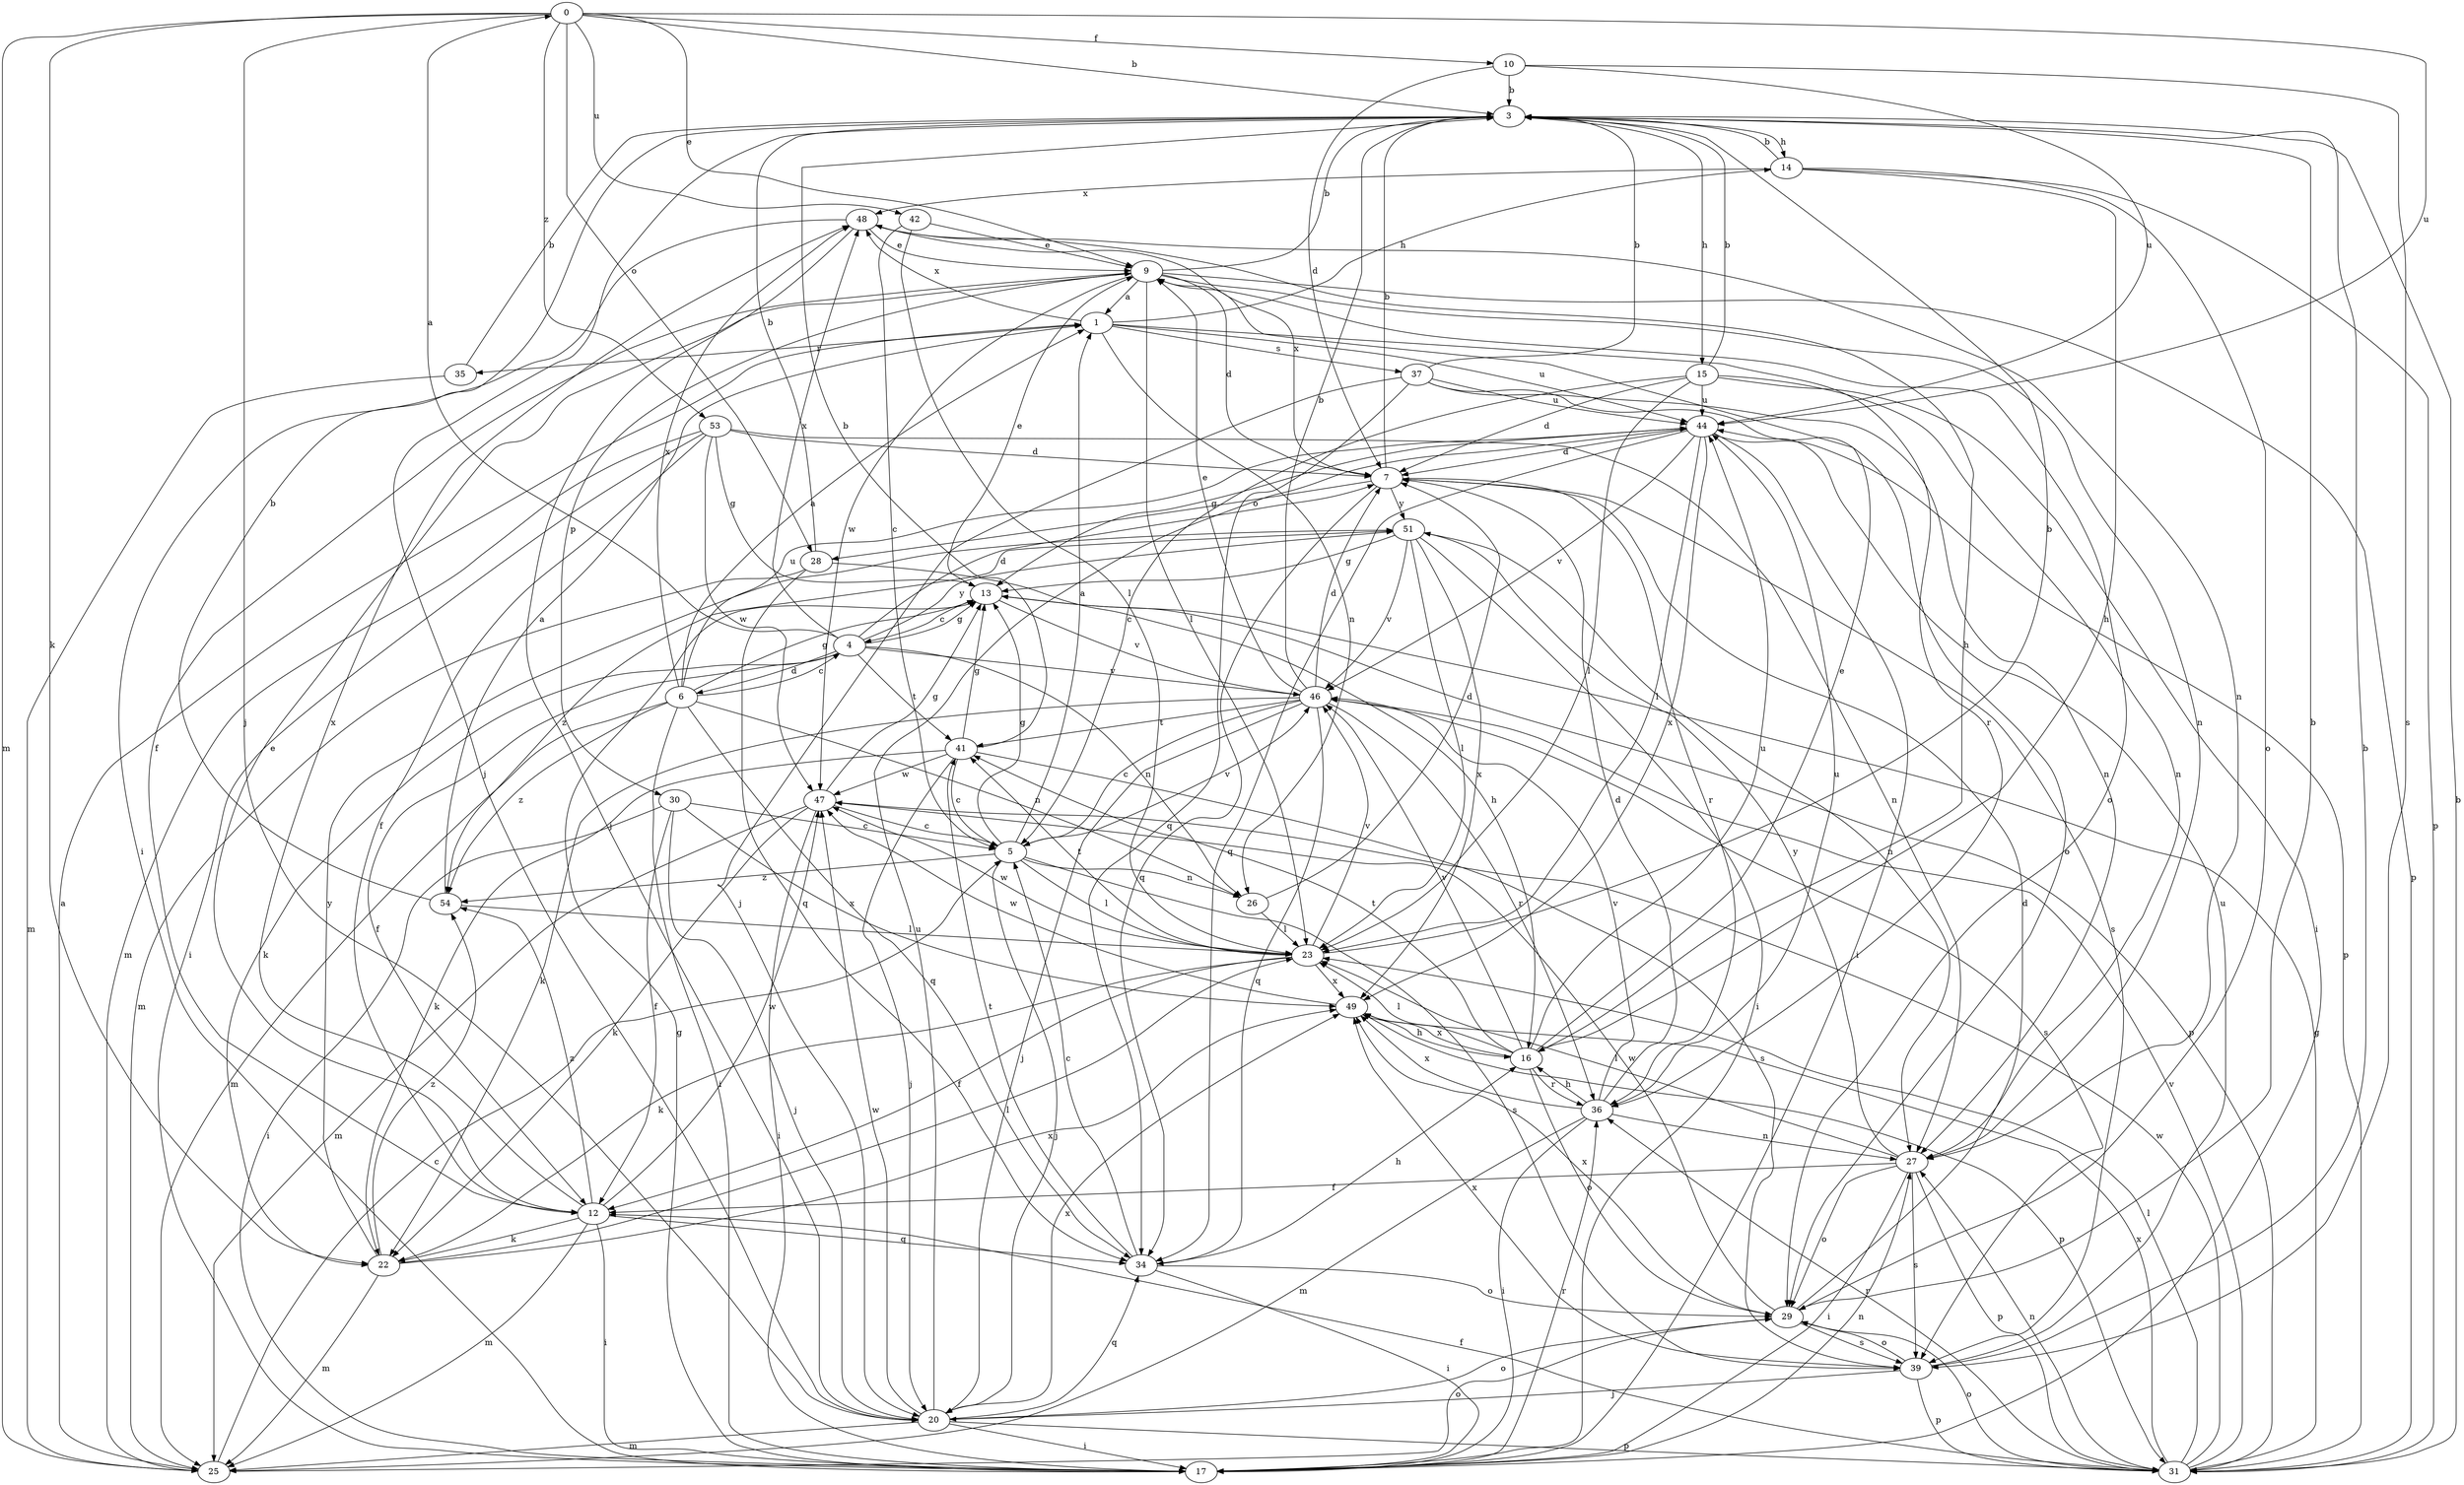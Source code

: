 strict digraph  {
0;
1;
3;
4;
5;
6;
7;
9;
10;
12;
13;
14;
15;
16;
17;
20;
22;
23;
25;
26;
27;
28;
29;
30;
31;
34;
35;
36;
37;
39;
41;
42;
44;
46;
47;
48;
49;
51;
53;
54;
0 -> 3  [label=b];
0 -> 9  [label=e];
0 -> 10  [label=f];
0 -> 20  [label=j];
0 -> 22  [label=k];
0 -> 25  [label=m];
0 -> 28  [label=o];
0 -> 42  [label=u];
0 -> 44  [label=u];
0 -> 53  [label=z];
1 -> 14  [label=h];
1 -> 26  [label=n];
1 -> 35  [label=r];
1 -> 36  [label=r];
1 -> 37  [label=s];
1 -> 44  [label=u];
1 -> 48  [label=x];
3 -> 14  [label=h];
3 -> 15  [label=h];
3 -> 20  [label=j];
4 -> 0  [label=a];
4 -> 6  [label=d];
4 -> 7  [label=d];
4 -> 12  [label=f];
4 -> 13  [label=g];
4 -> 22  [label=k];
4 -> 26  [label=n];
4 -> 41  [label=t];
4 -> 46  [label=v];
4 -> 48  [label=x];
4 -> 51  [label=y];
5 -> 1  [label=a];
5 -> 13  [label=g];
5 -> 20  [label=j];
5 -> 23  [label=l];
5 -> 26  [label=n];
5 -> 39  [label=s];
5 -> 46  [label=v];
5 -> 54  [label=z];
6 -> 1  [label=a];
6 -> 4  [label=c];
6 -> 13  [label=g];
6 -> 17  [label=i];
6 -> 25  [label=m];
6 -> 26  [label=n];
6 -> 34  [label=q];
6 -> 44  [label=u];
6 -> 48  [label=x];
6 -> 54  [label=z];
7 -> 3  [label=b];
7 -> 28  [label=o];
7 -> 34  [label=q];
7 -> 36  [label=r];
7 -> 39  [label=s];
7 -> 48  [label=x];
7 -> 51  [label=y];
9 -> 1  [label=a];
9 -> 3  [label=b];
9 -> 7  [label=d];
9 -> 12  [label=f];
9 -> 23  [label=l];
9 -> 27  [label=n];
9 -> 29  [label=o];
9 -> 30  [label=p];
9 -> 31  [label=p];
9 -> 47  [label=w];
10 -> 3  [label=b];
10 -> 7  [label=d];
10 -> 39  [label=s];
10 -> 44  [label=u];
12 -> 9  [label=e];
12 -> 17  [label=i];
12 -> 22  [label=k];
12 -> 25  [label=m];
12 -> 34  [label=q];
12 -> 47  [label=w];
12 -> 48  [label=x];
12 -> 54  [label=z];
13 -> 4  [label=c];
13 -> 9  [label=e];
13 -> 31  [label=p];
13 -> 46  [label=v];
14 -> 3  [label=b];
14 -> 16  [label=h];
14 -> 29  [label=o];
14 -> 31  [label=p];
14 -> 48  [label=x];
15 -> 3  [label=b];
15 -> 5  [label=c];
15 -> 7  [label=d];
15 -> 17  [label=i];
15 -> 23  [label=l];
15 -> 27  [label=n];
15 -> 44  [label=u];
16 -> 9  [label=e];
16 -> 23  [label=l];
16 -> 29  [label=o];
16 -> 36  [label=r];
16 -> 41  [label=t];
16 -> 44  [label=u];
16 -> 46  [label=v];
16 -> 49  [label=x];
17 -> 13  [label=g];
17 -> 27  [label=n];
17 -> 36  [label=r];
20 -> 17  [label=i];
20 -> 25  [label=m];
20 -> 29  [label=o];
20 -> 31  [label=p];
20 -> 34  [label=q];
20 -> 44  [label=u];
20 -> 47  [label=w];
20 -> 49  [label=x];
22 -> 23  [label=l];
22 -> 25  [label=m];
22 -> 49  [label=x];
22 -> 51  [label=y];
22 -> 54  [label=z];
23 -> 3  [label=b];
23 -> 12  [label=f];
23 -> 22  [label=k];
23 -> 41  [label=t];
23 -> 46  [label=v];
23 -> 47  [label=w];
23 -> 49  [label=x];
25 -> 1  [label=a];
25 -> 5  [label=c];
25 -> 29  [label=o];
26 -> 7  [label=d];
26 -> 23  [label=l];
27 -> 12  [label=f];
27 -> 17  [label=i];
27 -> 23  [label=l];
27 -> 29  [label=o];
27 -> 31  [label=p];
27 -> 39  [label=s];
27 -> 51  [label=y];
28 -> 3  [label=b];
28 -> 16  [label=h];
28 -> 25  [label=m];
28 -> 34  [label=q];
29 -> 3  [label=b];
29 -> 7  [label=d];
29 -> 39  [label=s];
29 -> 47  [label=w];
29 -> 49  [label=x];
30 -> 5  [label=c];
30 -> 12  [label=f];
30 -> 17  [label=i];
30 -> 20  [label=j];
30 -> 49  [label=x];
31 -> 3  [label=b];
31 -> 12  [label=f];
31 -> 13  [label=g];
31 -> 23  [label=l];
31 -> 27  [label=n];
31 -> 29  [label=o];
31 -> 36  [label=r];
31 -> 46  [label=v];
31 -> 47  [label=w];
31 -> 49  [label=x];
34 -> 5  [label=c];
34 -> 16  [label=h];
34 -> 17  [label=i];
34 -> 29  [label=o];
34 -> 41  [label=t];
35 -> 3  [label=b];
35 -> 25  [label=m];
36 -> 7  [label=d];
36 -> 16  [label=h];
36 -> 17  [label=i];
36 -> 25  [label=m];
36 -> 27  [label=n];
36 -> 44  [label=u];
36 -> 46  [label=v];
36 -> 49  [label=x];
37 -> 3  [label=b];
37 -> 20  [label=j];
37 -> 27  [label=n];
37 -> 29  [label=o];
37 -> 34  [label=q];
37 -> 44  [label=u];
39 -> 3  [label=b];
39 -> 20  [label=j];
39 -> 29  [label=o];
39 -> 31  [label=p];
39 -> 44  [label=u];
39 -> 49  [label=x];
41 -> 3  [label=b];
41 -> 5  [label=c];
41 -> 13  [label=g];
41 -> 20  [label=j];
41 -> 22  [label=k];
41 -> 39  [label=s];
41 -> 47  [label=w];
42 -> 5  [label=c];
42 -> 9  [label=e];
42 -> 23  [label=l];
44 -> 7  [label=d];
44 -> 13  [label=g];
44 -> 17  [label=i];
44 -> 23  [label=l];
44 -> 31  [label=p];
44 -> 34  [label=q];
44 -> 46  [label=v];
44 -> 49  [label=x];
46 -> 3  [label=b];
46 -> 5  [label=c];
46 -> 7  [label=d];
46 -> 9  [label=e];
46 -> 20  [label=j];
46 -> 22  [label=k];
46 -> 34  [label=q];
46 -> 36  [label=r];
46 -> 39  [label=s];
46 -> 41  [label=t];
47 -> 5  [label=c];
47 -> 13  [label=g];
47 -> 17  [label=i];
47 -> 22  [label=k];
47 -> 25  [label=m];
48 -> 9  [label=e];
48 -> 16  [label=h];
48 -> 17  [label=i];
48 -> 20  [label=j];
48 -> 27  [label=n];
49 -> 16  [label=h];
49 -> 31  [label=p];
49 -> 47  [label=w];
51 -> 13  [label=g];
51 -> 17  [label=i];
51 -> 23  [label=l];
51 -> 27  [label=n];
51 -> 46  [label=v];
51 -> 49  [label=x];
51 -> 54  [label=z];
53 -> 7  [label=d];
53 -> 12  [label=f];
53 -> 13  [label=g];
53 -> 17  [label=i];
53 -> 25  [label=m];
53 -> 27  [label=n];
53 -> 47  [label=w];
54 -> 1  [label=a];
54 -> 3  [label=b];
54 -> 23  [label=l];
}
